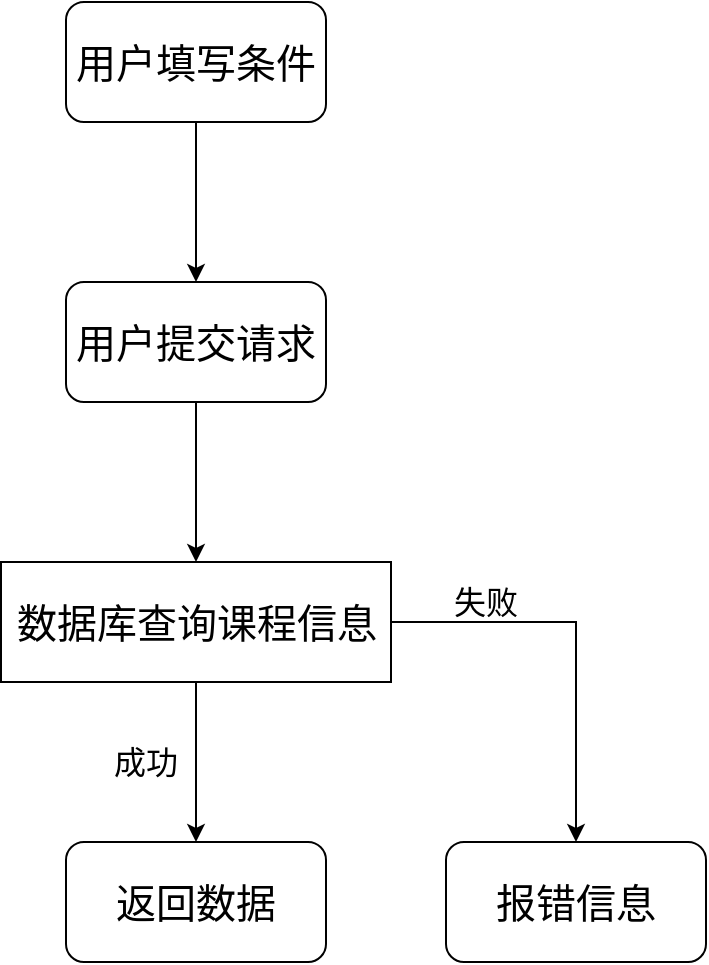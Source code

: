 <mxfile version="13.7.9" type="device"><diagram id="tr6uY262ohJH1hEXvse7" name="第 1 页"><mxGraphModel dx="1088" dy="880" grid="1" gridSize="10" guides="1" tooltips="1" connect="1" arrows="1" fold="1" page="1" pageScale="1" pageWidth="827" pageHeight="1169" math="0" shadow="0"><root><mxCell id="0"/><mxCell id="1" parent="0"/><mxCell id="aX3y_j_t73KaU1ppTByT-3" value="" style="edgeStyle=orthogonalEdgeStyle;rounded=0;orthogonalLoop=1;jettySize=auto;html=1;" edge="1" parent="1" source="aX3y_j_t73KaU1ppTByT-1" target="aX3y_j_t73KaU1ppTByT-2"><mxGeometry relative="1" as="geometry"/></mxCell><mxCell id="aX3y_j_t73KaU1ppTByT-1" value="&lt;font style=&quot;font-size: 20px&quot;&gt;用户填写条件&lt;/font&gt;" style="rounded=1;whiteSpace=wrap;html=1;" vertex="1" parent="1"><mxGeometry x="300" y="120" width="130" height="60" as="geometry"/></mxCell><mxCell id="aX3y_j_t73KaU1ppTByT-5" value="" style="edgeStyle=orthogonalEdgeStyle;rounded=0;orthogonalLoop=1;jettySize=auto;html=1;" edge="1" parent="1" source="aX3y_j_t73KaU1ppTByT-2"><mxGeometry relative="1" as="geometry"><mxPoint x="365" y="400" as="targetPoint"/></mxGeometry></mxCell><mxCell id="aX3y_j_t73KaU1ppTByT-2" value="&lt;font style=&quot;font-size: 20px&quot;&gt;用户提交请求&lt;/font&gt;" style="rounded=1;whiteSpace=wrap;html=1;" vertex="1" parent="1"><mxGeometry x="300" y="260" width="130" height="60" as="geometry"/></mxCell><mxCell id="aX3y_j_t73KaU1ppTByT-9" value="" style="edgeStyle=orthogonalEdgeStyle;rounded=0;orthogonalLoop=1;jettySize=auto;html=1;" edge="1" parent="1" source="aX3y_j_t73KaU1ppTByT-6" target="aX3y_j_t73KaU1ppTByT-8"><mxGeometry relative="1" as="geometry"/></mxCell><mxCell id="aX3y_j_t73KaU1ppTByT-11" value="" style="edgeStyle=orthogonalEdgeStyle;rounded=0;orthogonalLoop=1;jettySize=auto;html=1;entryX=0.5;entryY=0;entryDx=0;entryDy=0;" edge="1" parent="1" source="aX3y_j_t73KaU1ppTByT-6" target="aX3y_j_t73KaU1ppTByT-12"><mxGeometry relative="1" as="geometry"><mxPoint x="580" y="430" as="targetPoint"/></mxGeometry></mxCell><mxCell id="aX3y_j_t73KaU1ppTByT-6" value="&lt;font style=&quot;font-size: 20px&quot;&gt;数据库查询课程信息&lt;/font&gt;" style="rounded=0;whiteSpace=wrap;html=1;" vertex="1" parent="1"><mxGeometry x="267.5" y="400" width="195" height="60" as="geometry"/></mxCell><mxCell id="aX3y_j_t73KaU1ppTByT-8" value="&lt;font style=&quot;font-size: 20px&quot;&gt;返回数据&lt;/font&gt;" style="rounded=1;whiteSpace=wrap;html=1;" vertex="1" parent="1"><mxGeometry x="300" y="540" width="130" height="60" as="geometry"/></mxCell><mxCell id="aX3y_j_t73KaU1ppTByT-12" value="&lt;font style=&quot;font-size: 20px&quot;&gt;报错信息&lt;/font&gt;" style="rounded=1;whiteSpace=wrap;html=1;" vertex="1" parent="1"><mxGeometry x="490" y="540" width="130" height="60" as="geometry"/></mxCell><mxCell id="aX3y_j_t73KaU1ppTByT-13" value="&lt;font style=&quot;font-size: 16px&quot;&gt;成功&lt;/font&gt;" style="text;html=1;strokeColor=none;fillColor=none;align=center;verticalAlign=middle;whiteSpace=wrap;rounded=0;" vertex="1" parent="1"><mxGeometry x="320" y="490" width="40" height="20" as="geometry"/></mxCell><mxCell id="aX3y_j_t73KaU1ppTByT-14" value="&lt;font style=&quot;font-size: 16px&quot;&gt;失败&lt;/font&gt;" style="text;html=1;strokeColor=none;fillColor=none;align=center;verticalAlign=middle;whiteSpace=wrap;rounded=0;" vertex="1" parent="1"><mxGeometry x="490" y="410" width="40" height="20" as="geometry"/></mxCell></root></mxGraphModel></diagram></mxfile>